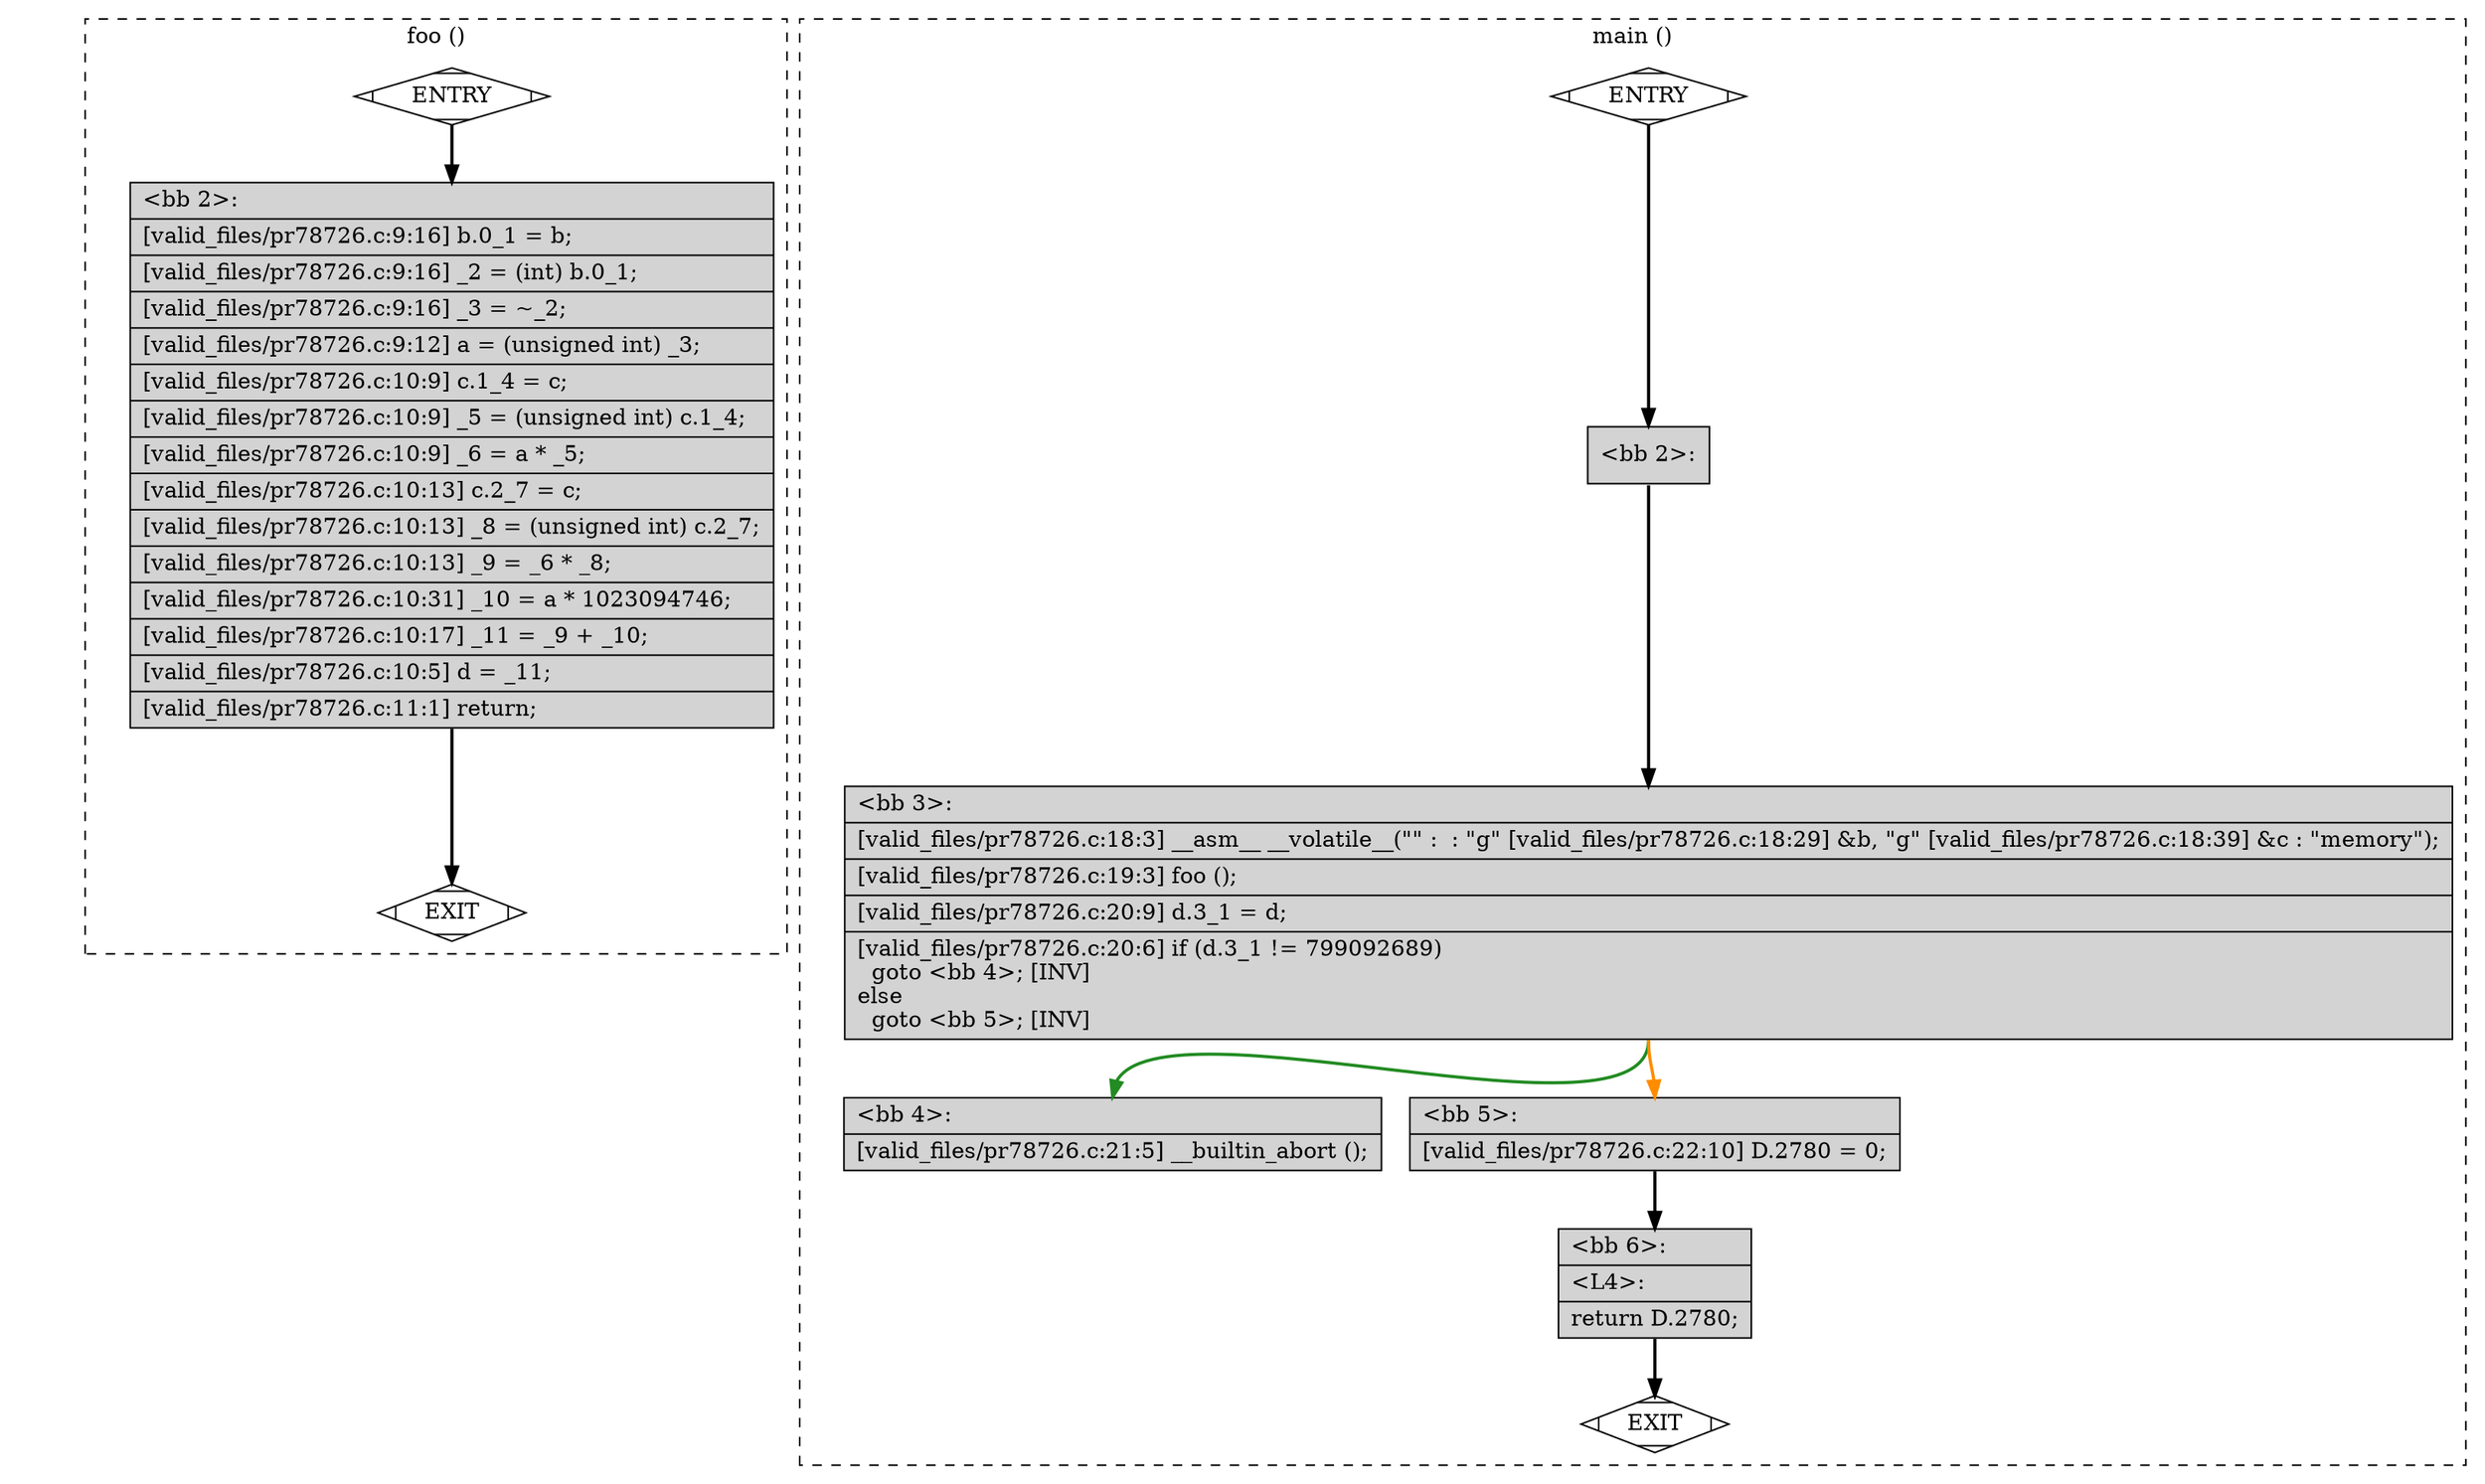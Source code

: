 digraph "a-pr78726.c.015t.cfg" {
overlap=false;
subgraph "cluster_foo" {
	style="dashed";
	color="black";
	label="foo ()";
	fn_0_basic_block_0 [shape=Mdiamond,style=filled,fillcolor=white,label="ENTRY"];

	fn_0_basic_block_1 [shape=Mdiamond,style=filled,fillcolor=white,label="EXIT"];

	fn_0_basic_block_2 [shape=record,style=filled,fillcolor=lightgrey,label="{\<bb\ 2\>:\l\
|[valid_files/pr78726.c:9:16]\ b.0_1\ =\ b;\l\
|[valid_files/pr78726.c:9:16]\ _2\ =\ (int)\ b.0_1;\l\
|[valid_files/pr78726.c:9:16]\ _3\ =\ ~_2;\l\
|[valid_files/pr78726.c:9:12]\ a\ =\ (unsigned\ int)\ _3;\l\
|[valid_files/pr78726.c:10:9]\ c.1_4\ =\ c;\l\
|[valid_files/pr78726.c:10:9]\ _5\ =\ (unsigned\ int)\ c.1_4;\l\
|[valid_files/pr78726.c:10:9]\ _6\ =\ a\ *\ _5;\l\
|[valid_files/pr78726.c:10:13]\ c.2_7\ =\ c;\l\
|[valid_files/pr78726.c:10:13]\ _8\ =\ (unsigned\ int)\ c.2_7;\l\
|[valid_files/pr78726.c:10:13]\ _9\ =\ _6\ *\ _8;\l\
|[valid_files/pr78726.c:10:31]\ _10\ =\ a\ *\ 1023094746;\l\
|[valid_files/pr78726.c:10:17]\ _11\ =\ _9\ +\ _10;\l\
|[valid_files/pr78726.c:10:5]\ d\ =\ _11;\l\
|[valid_files/pr78726.c:11:1]\ return;\l\
}"];

	fn_0_basic_block_0:s -> fn_0_basic_block_2:n [style="solid,bold",color=black,weight=100,constraint=true];
	fn_0_basic_block_2:s -> fn_0_basic_block_1:n [style="solid,bold",color=black,weight=10,constraint=true];
	fn_0_basic_block_0:s -> fn_0_basic_block_1:n [style="invis",constraint=true];
}
subgraph "cluster_main" {
	style="dashed";
	color="black";
	label="main ()";
	fn_1_basic_block_0 [shape=Mdiamond,style=filled,fillcolor=white,label="ENTRY"];

	fn_1_basic_block_1 [shape=Mdiamond,style=filled,fillcolor=white,label="EXIT"];

	fn_1_basic_block_2 [shape=record,style=filled,fillcolor=lightgrey,label="{\<bb\ 2\>:\l\
}"];

	fn_1_basic_block_3 [shape=record,style=filled,fillcolor=lightgrey,label="{\<bb\ 3\>:\l\
|[valid_files/pr78726.c:18:3]\ __asm__\ __volatile__(\"\"\ :\ \ :\ \"g\"\ [valid_files/pr78726.c:18:29]\ &b,\ \"g\"\ [valid_files/pr78726.c:18:39]\ &c\ :\ \"memory\");\l\
|[valid_files/pr78726.c:19:3]\ foo\ ();\l\
|[valid_files/pr78726.c:20:9]\ d.3_1\ =\ d;\l\
|[valid_files/pr78726.c:20:6]\ if\ (d.3_1\ !=\ 799092689)\l\
\ \ goto\ \<bb\ 4\>;\ [INV]\l\
else\l\
\ \ goto\ \<bb\ 5\>;\ [INV]\l\
}"];

	fn_1_basic_block_4 [shape=record,style=filled,fillcolor=lightgrey,label="{\<bb\ 4\>:\l\
|[valid_files/pr78726.c:21:5]\ __builtin_abort\ ();\l\
}"];

	fn_1_basic_block_5 [shape=record,style=filled,fillcolor=lightgrey,label="{\<bb\ 5\>:\l\
|[valid_files/pr78726.c:22:10]\ D.2780\ =\ 0;\l\
}"];

	fn_1_basic_block_6 [shape=record,style=filled,fillcolor=lightgrey,label="{\<bb\ 6\>:\l\
|\<L4\>:\l\
|return\ D.2780;\l\
}"];

	fn_1_basic_block_0:s -> fn_1_basic_block_2:n [style="solid,bold",color=black,weight=100,constraint=true];
	fn_1_basic_block_2:s -> fn_1_basic_block_3:n [style="solid,bold",color=black,weight=100,constraint=true];
	fn_1_basic_block_3:s -> fn_1_basic_block_4:n [style="solid,bold",color=forestgreen,weight=10,constraint=true];
	fn_1_basic_block_3:s -> fn_1_basic_block_5:n [style="solid,bold",color=darkorange,weight=10,constraint=true];
	fn_1_basic_block_5:s -> fn_1_basic_block_6:n [style="solid,bold",color=black,weight=100,constraint=true];
	fn_1_basic_block_6:s -> fn_1_basic_block_1:n [style="solid,bold",color=black,weight=10,constraint=true];
	fn_1_basic_block_0:s -> fn_1_basic_block_1:n [style="invis",constraint=true];
}
}
